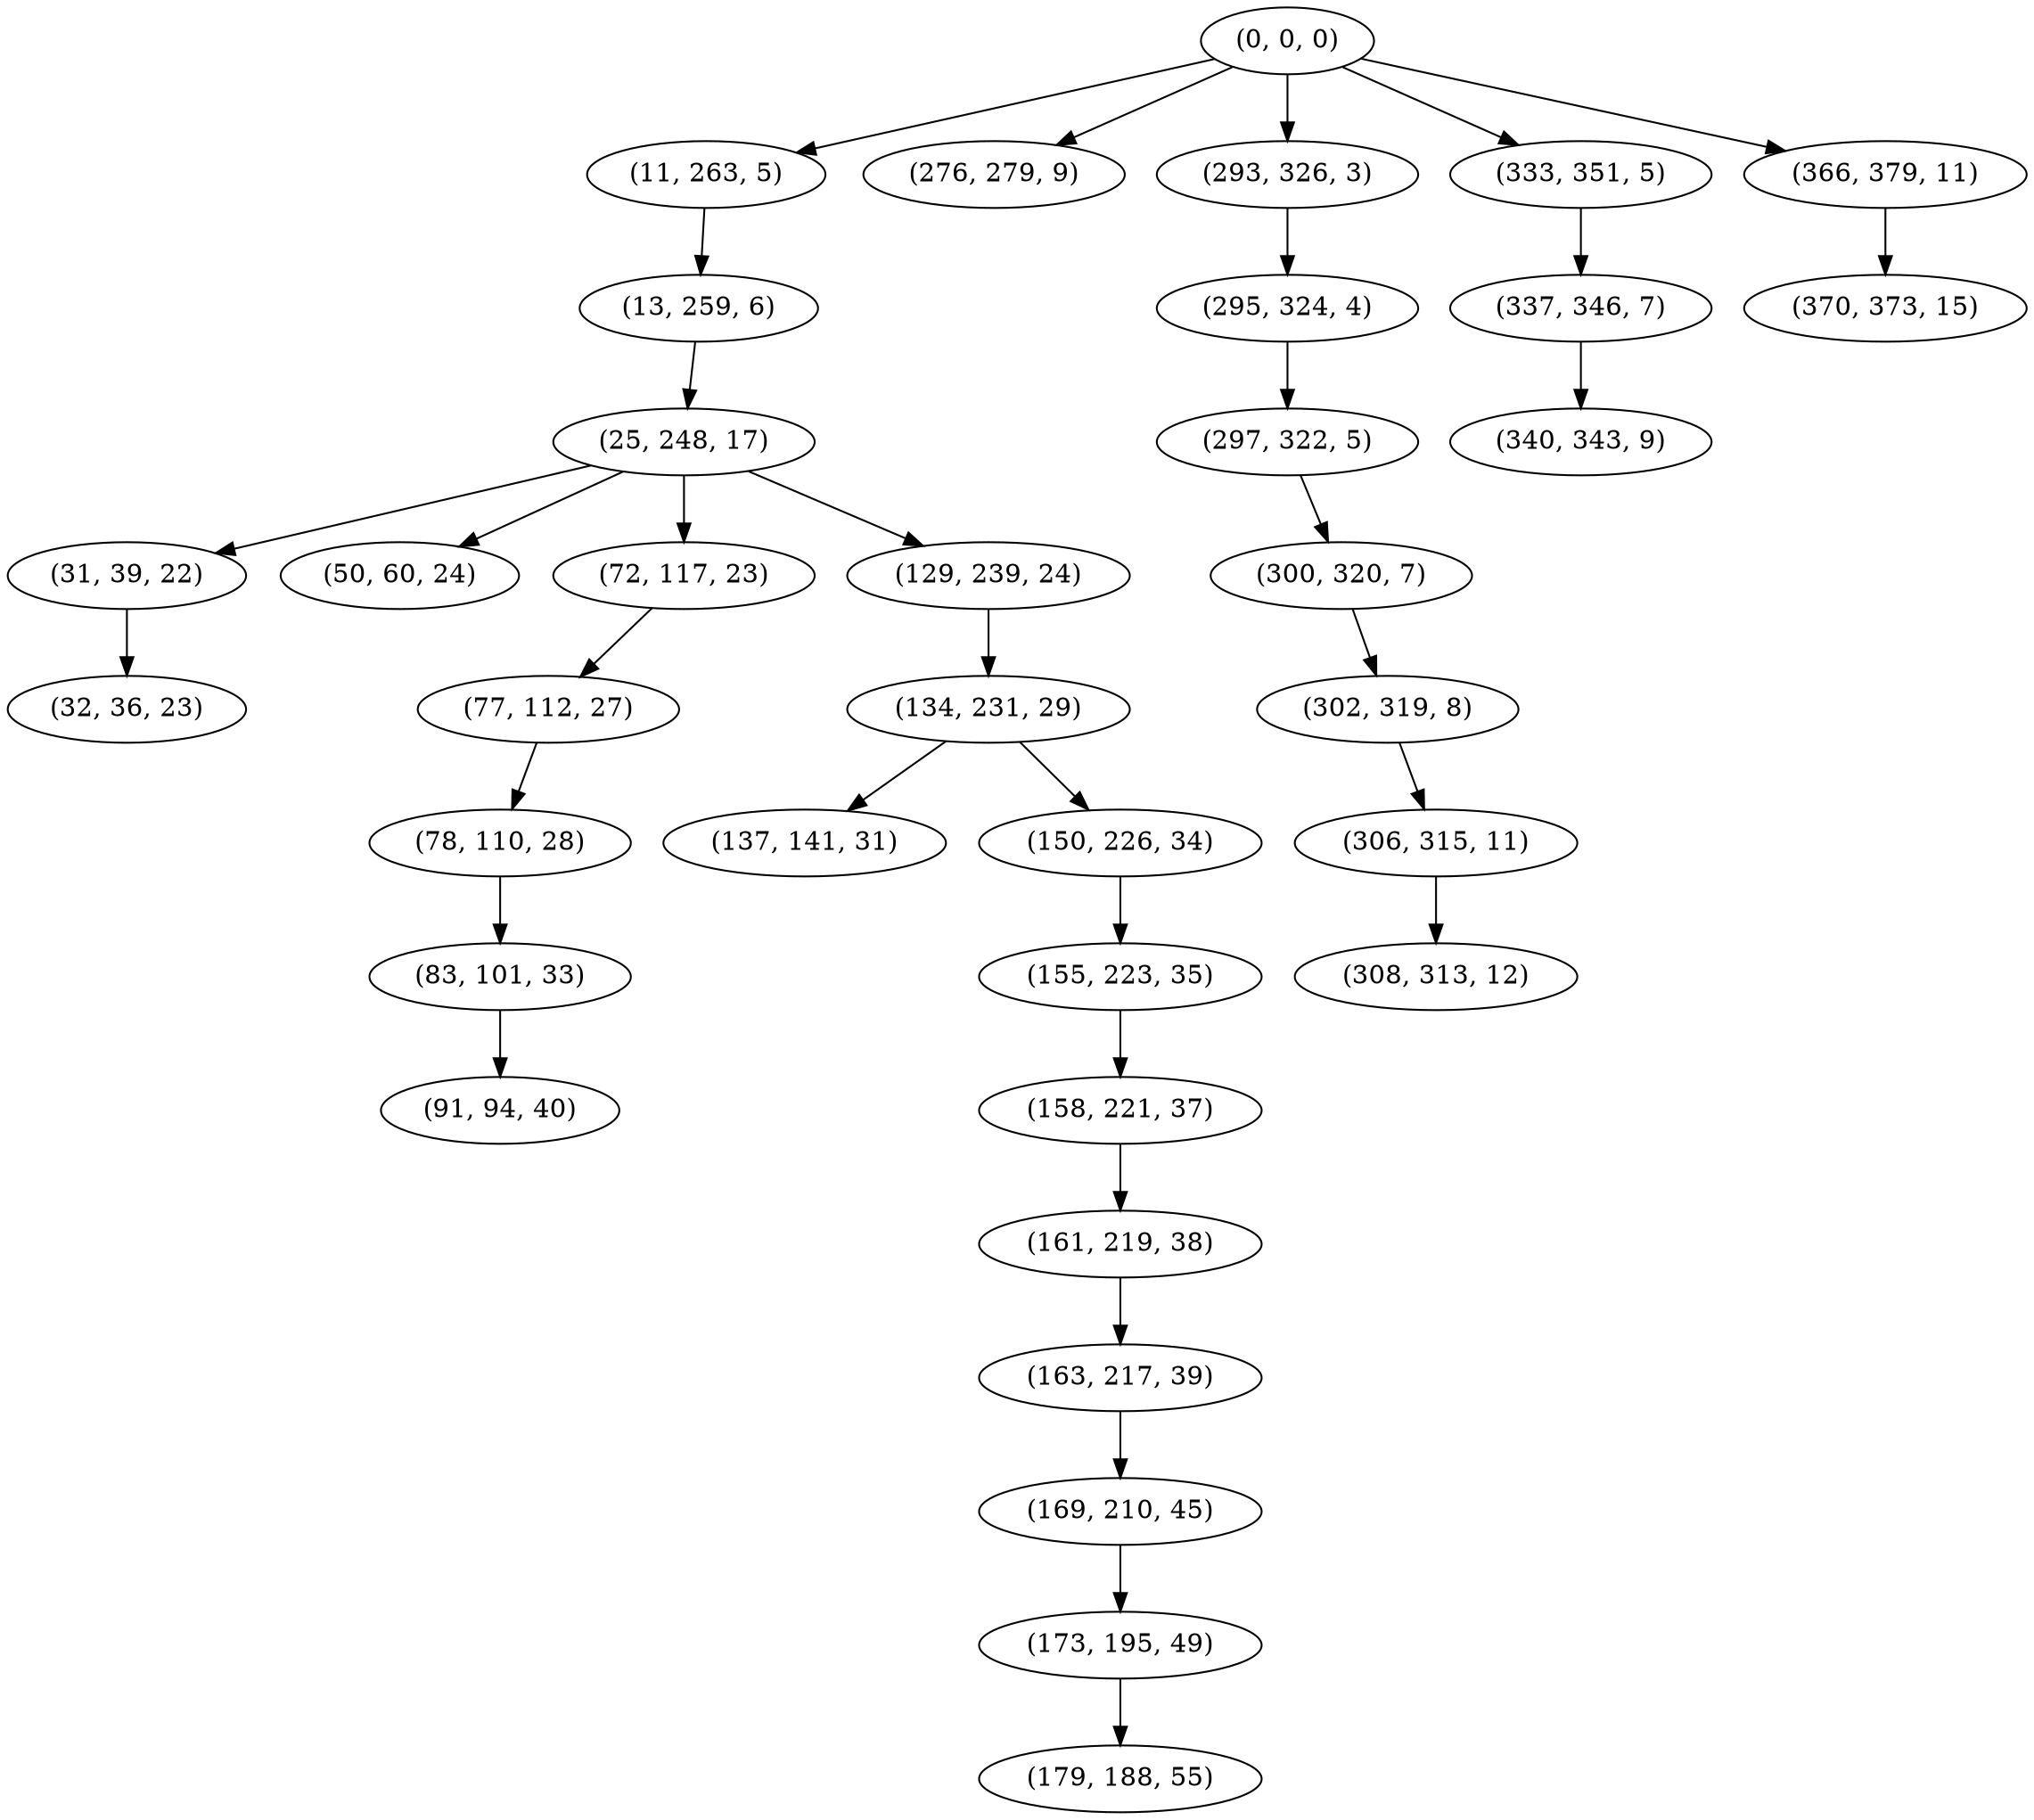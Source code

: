 digraph tree {
    "(0, 0, 0)";
    "(11, 263, 5)";
    "(13, 259, 6)";
    "(25, 248, 17)";
    "(31, 39, 22)";
    "(32, 36, 23)";
    "(50, 60, 24)";
    "(72, 117, 23)";
    "(77, 112, 27)";
    "(78, 110, 28)";
    "(83, 101, 33)";
    "(91, 94, 40)";
    "(129, 239, 24)";
    "(134, 231, 29)";
    "(137, 141, 31)";
    "(150, 226, 34)";
    "(155, 223, 35)";
    "(158, 221, 37)";
    "(161, 219, 38)";
    "(163, 217, 39)";
    "(169, 210, 45)";
    "(173, 195, 49)";
    "(179, 188, 55)";
    "(276, 279, 9)";
    "(293, 326, 3)";
    "(295, 324, 4)";
    "(297, 322, 5)";
    "(300, 320, 7)";
    "(302, 319, 8)";
    "(306, 315, 11)";
    "(308, 313, 12)";
    "(333, 351, 5)";
    "(337, 346, 7)";
    "(340, 343, 9)";
    "(366, 379, 11)";
    "(370, 373, 15)";
    "(0, 0, 0)" -> "(11, 263, 5)";
    "(0, 0, 0)" -> "(276, 279, 9)";
    "(0, 0, 0)" -> "(293, 326, 3)";
    "(0, 0, 0)" -> "(333, 351, 5)";
    "(0, 0, 0)" -> "(366, 379, 11)";
    "(11, 263, 5)" -> "(13, 259, 6)";
    "(13, 259, 6)" -> "(25, 248, 17)";
    "(25, 248, 17)" -> "(31, 39, 22)";
    "(25, 248, 17)" -> "(50, 60, 24)";
    "(25, 248, 17)" -> "(72, 117, 23)";
    "(25, 248, 17)" -> "(129, 239, 24)";
    "(31, 39, 22)" -> "(32, 36, 23)";
    "(72, 117, 23)" -> "(77, 112, 27)";
    "(77, 112, 27)" -> "(78, 110, 28)";
    "(78, 110, 28)" -> "(83, 101, 33)";
    "(83, 101, 33)" -> "(91, 94, 40)";
    "(129, 239, 24)" -> "(134, 231, 29)";
    "(134, 231, 29)" -> "(137, 141, 31)";
    "(134, 231, 29)" -> "(150, 226, 34)";
    "(150, 226, 34)" -> "(155, 223, 35)";
    "(155, 223, 35)" -> "(158, 221, 37)";
    "(158, 221, 37)" -> "(161, 219, 38)";
    "(161, 219, 38)" -> "(163, 217, 39)";
    "(163, 217, 39)" -> "(169, 210, 45)";
    "(169, 210, 45)" -> "(173, 195, 49)";
    "(173, 195, 49)" -> "(179, 188, 55)";
    "(293, 326, 3)" -> "(295, 324, 4)";
    "(295, 324, 4)" -> "(297, 322, 5)";
    "(297, 322, 5)" -> "(300, 320, 7)";
    "(300, 320, 7)" -> "(302, 319, 8)";
    "(302, 319, 8)" -> "(306, 315, 11)";
    "(306, 315, 11)" -> "(308, 313, 12)";
    "(333, 351, 5)" -> "(337, 346, 7)";
    "(337, 346, 7)" -> "(340, 343, 9)";
    "(366, 379, 11)" -> "(370, 373, 15)";
}

